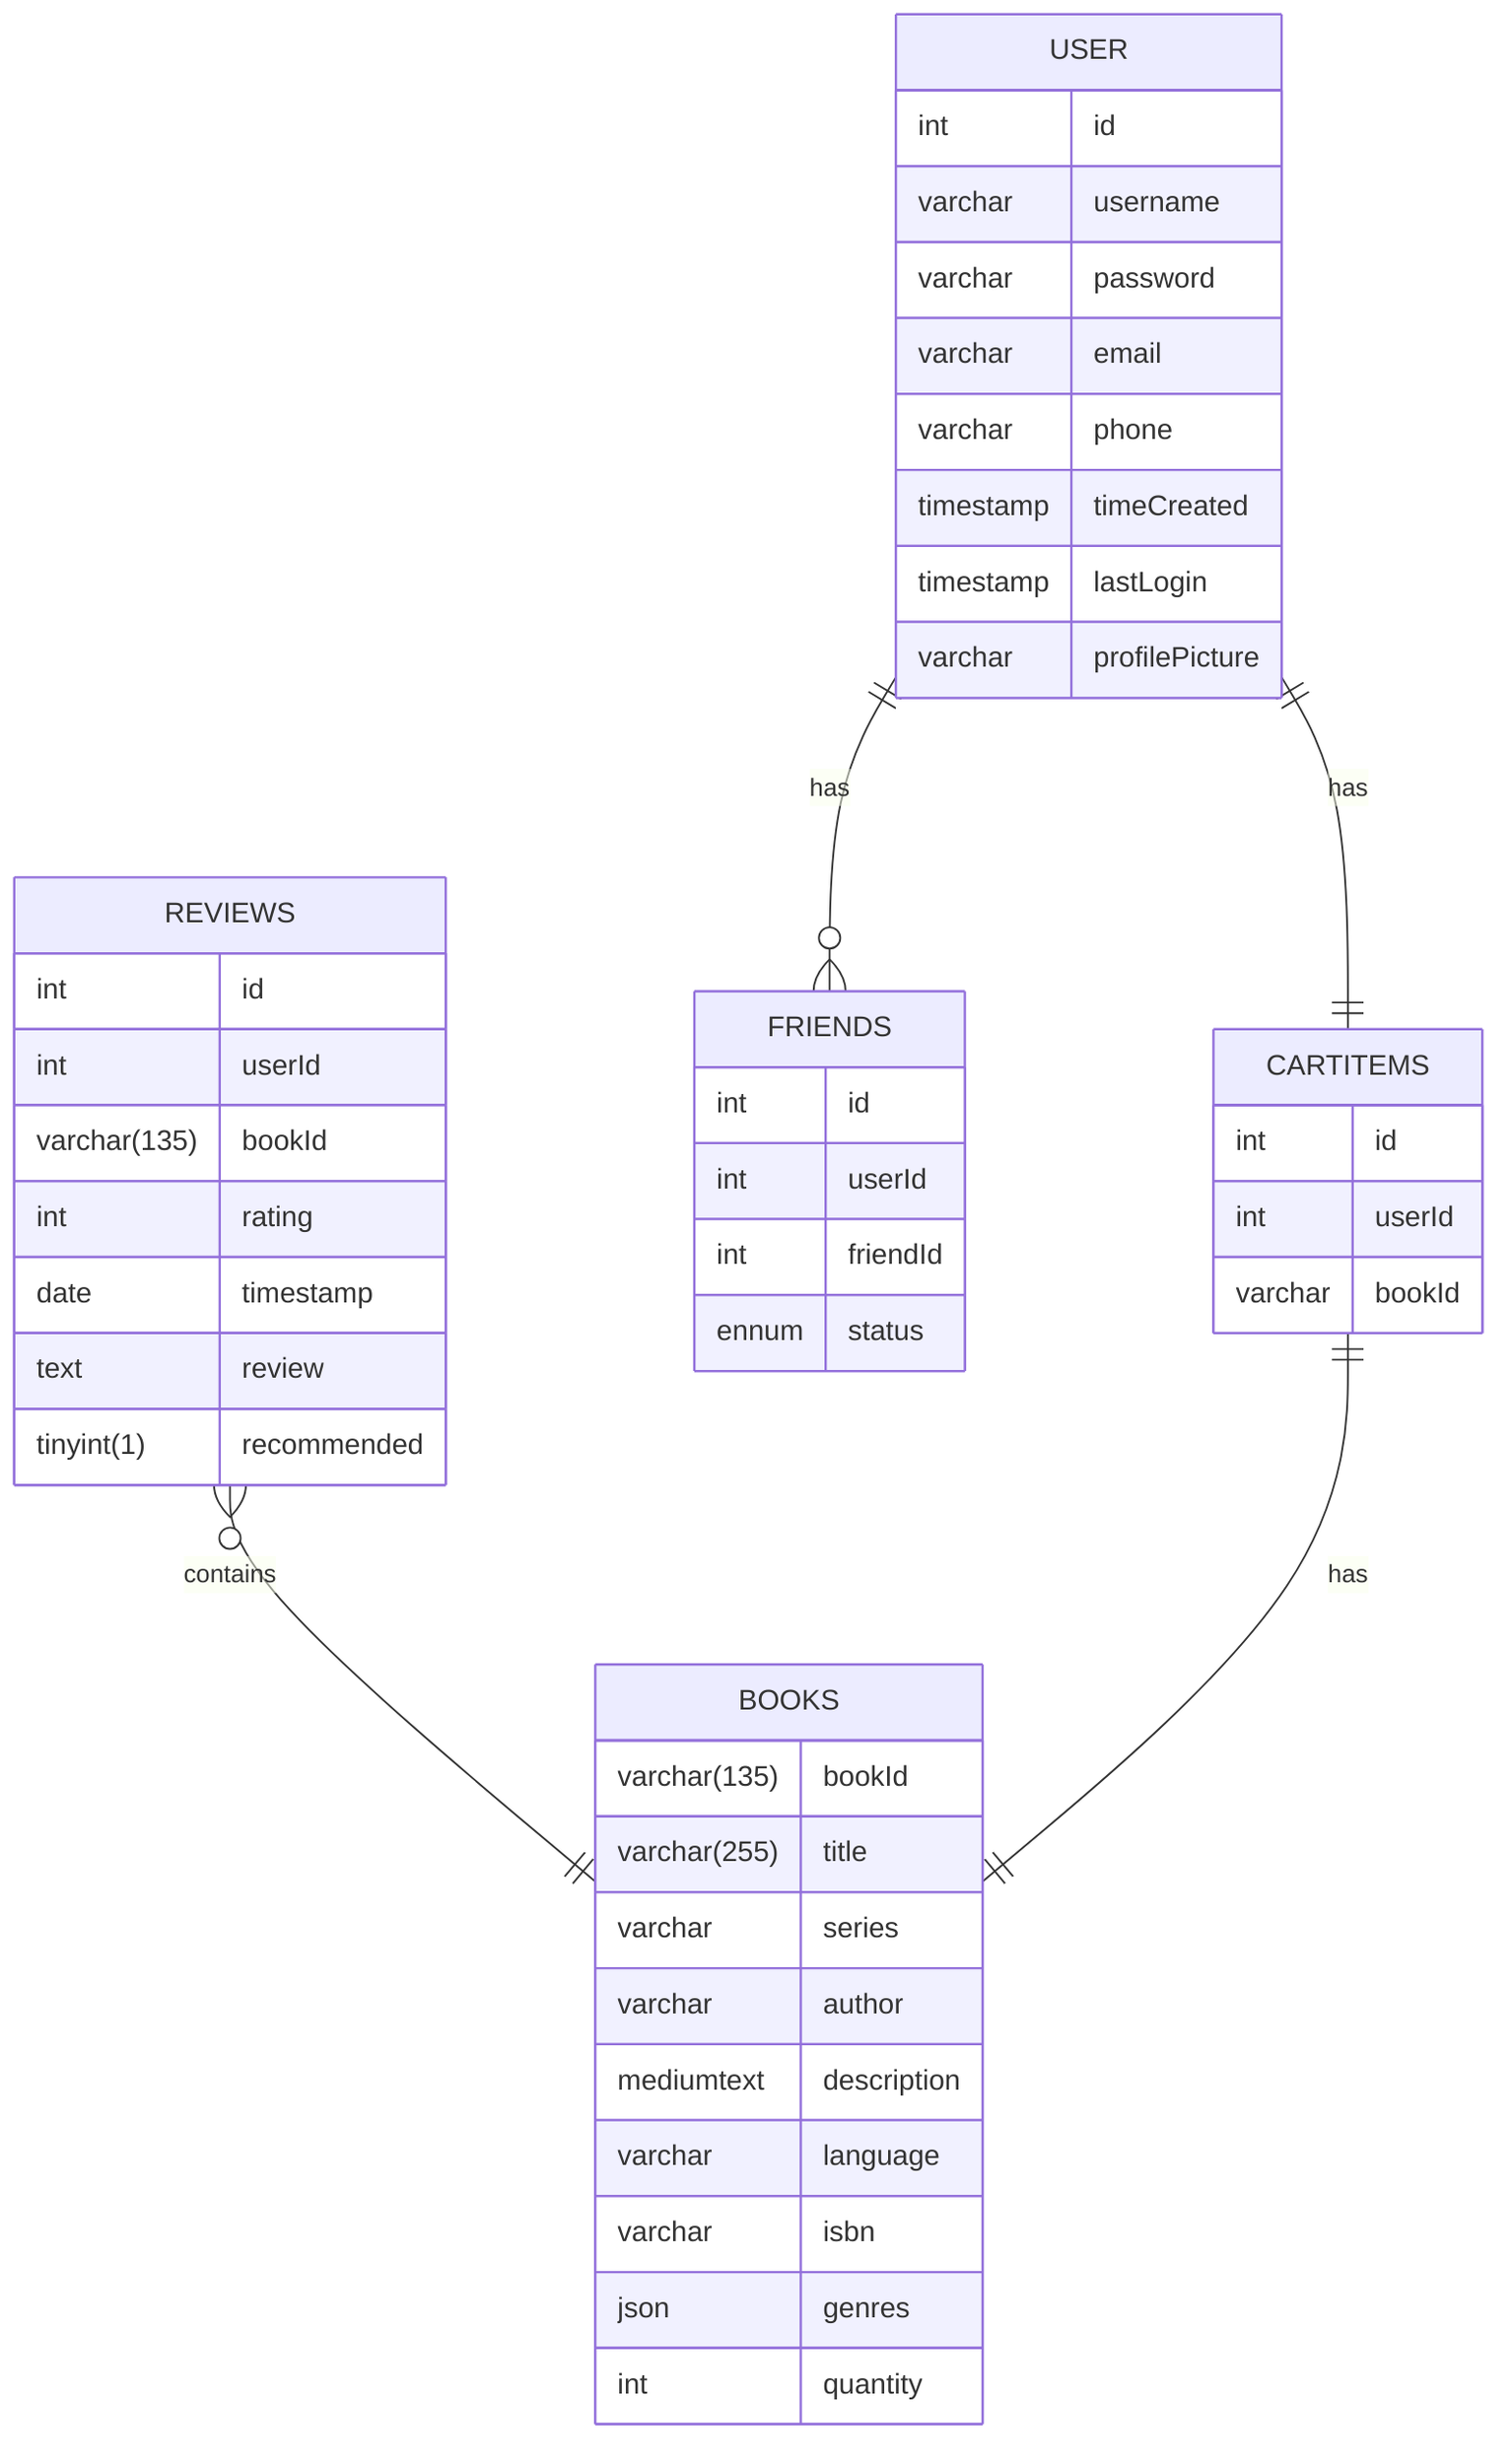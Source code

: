 erDiagram
    REVIEWS }o--|| BOOKS : contains
    REVIEWS {
        int id
        int userId
        varchar(135) bookId
        int rating
        date timestamp
        text review
        tinyint(1) recommended
    }
    BOOKS {
        varchar(135) bookId
        varchar(255) title
        varchar series
        varchar author
        mediumtext description
        varchar language
        varchar isbn
        json genres
        int quantity
    }
    USER ||--o{ FRIENDS : has
    USER {
        int id
        varchar username
        varchar password
        varchar email
        varchar phone
        timestamp timeCreated
        timestamp lastLogin
        varchar profilePicture
    }

    USER ||--|| CARTITEMS : has
    CARTITEMS ||--|| BOOKS : has
    CARTITEMS {
        int id
        int userId
        varchar bookId
    }

    FRIENDS {
        int id
        int userId
        int friendId
        ennum status
    }